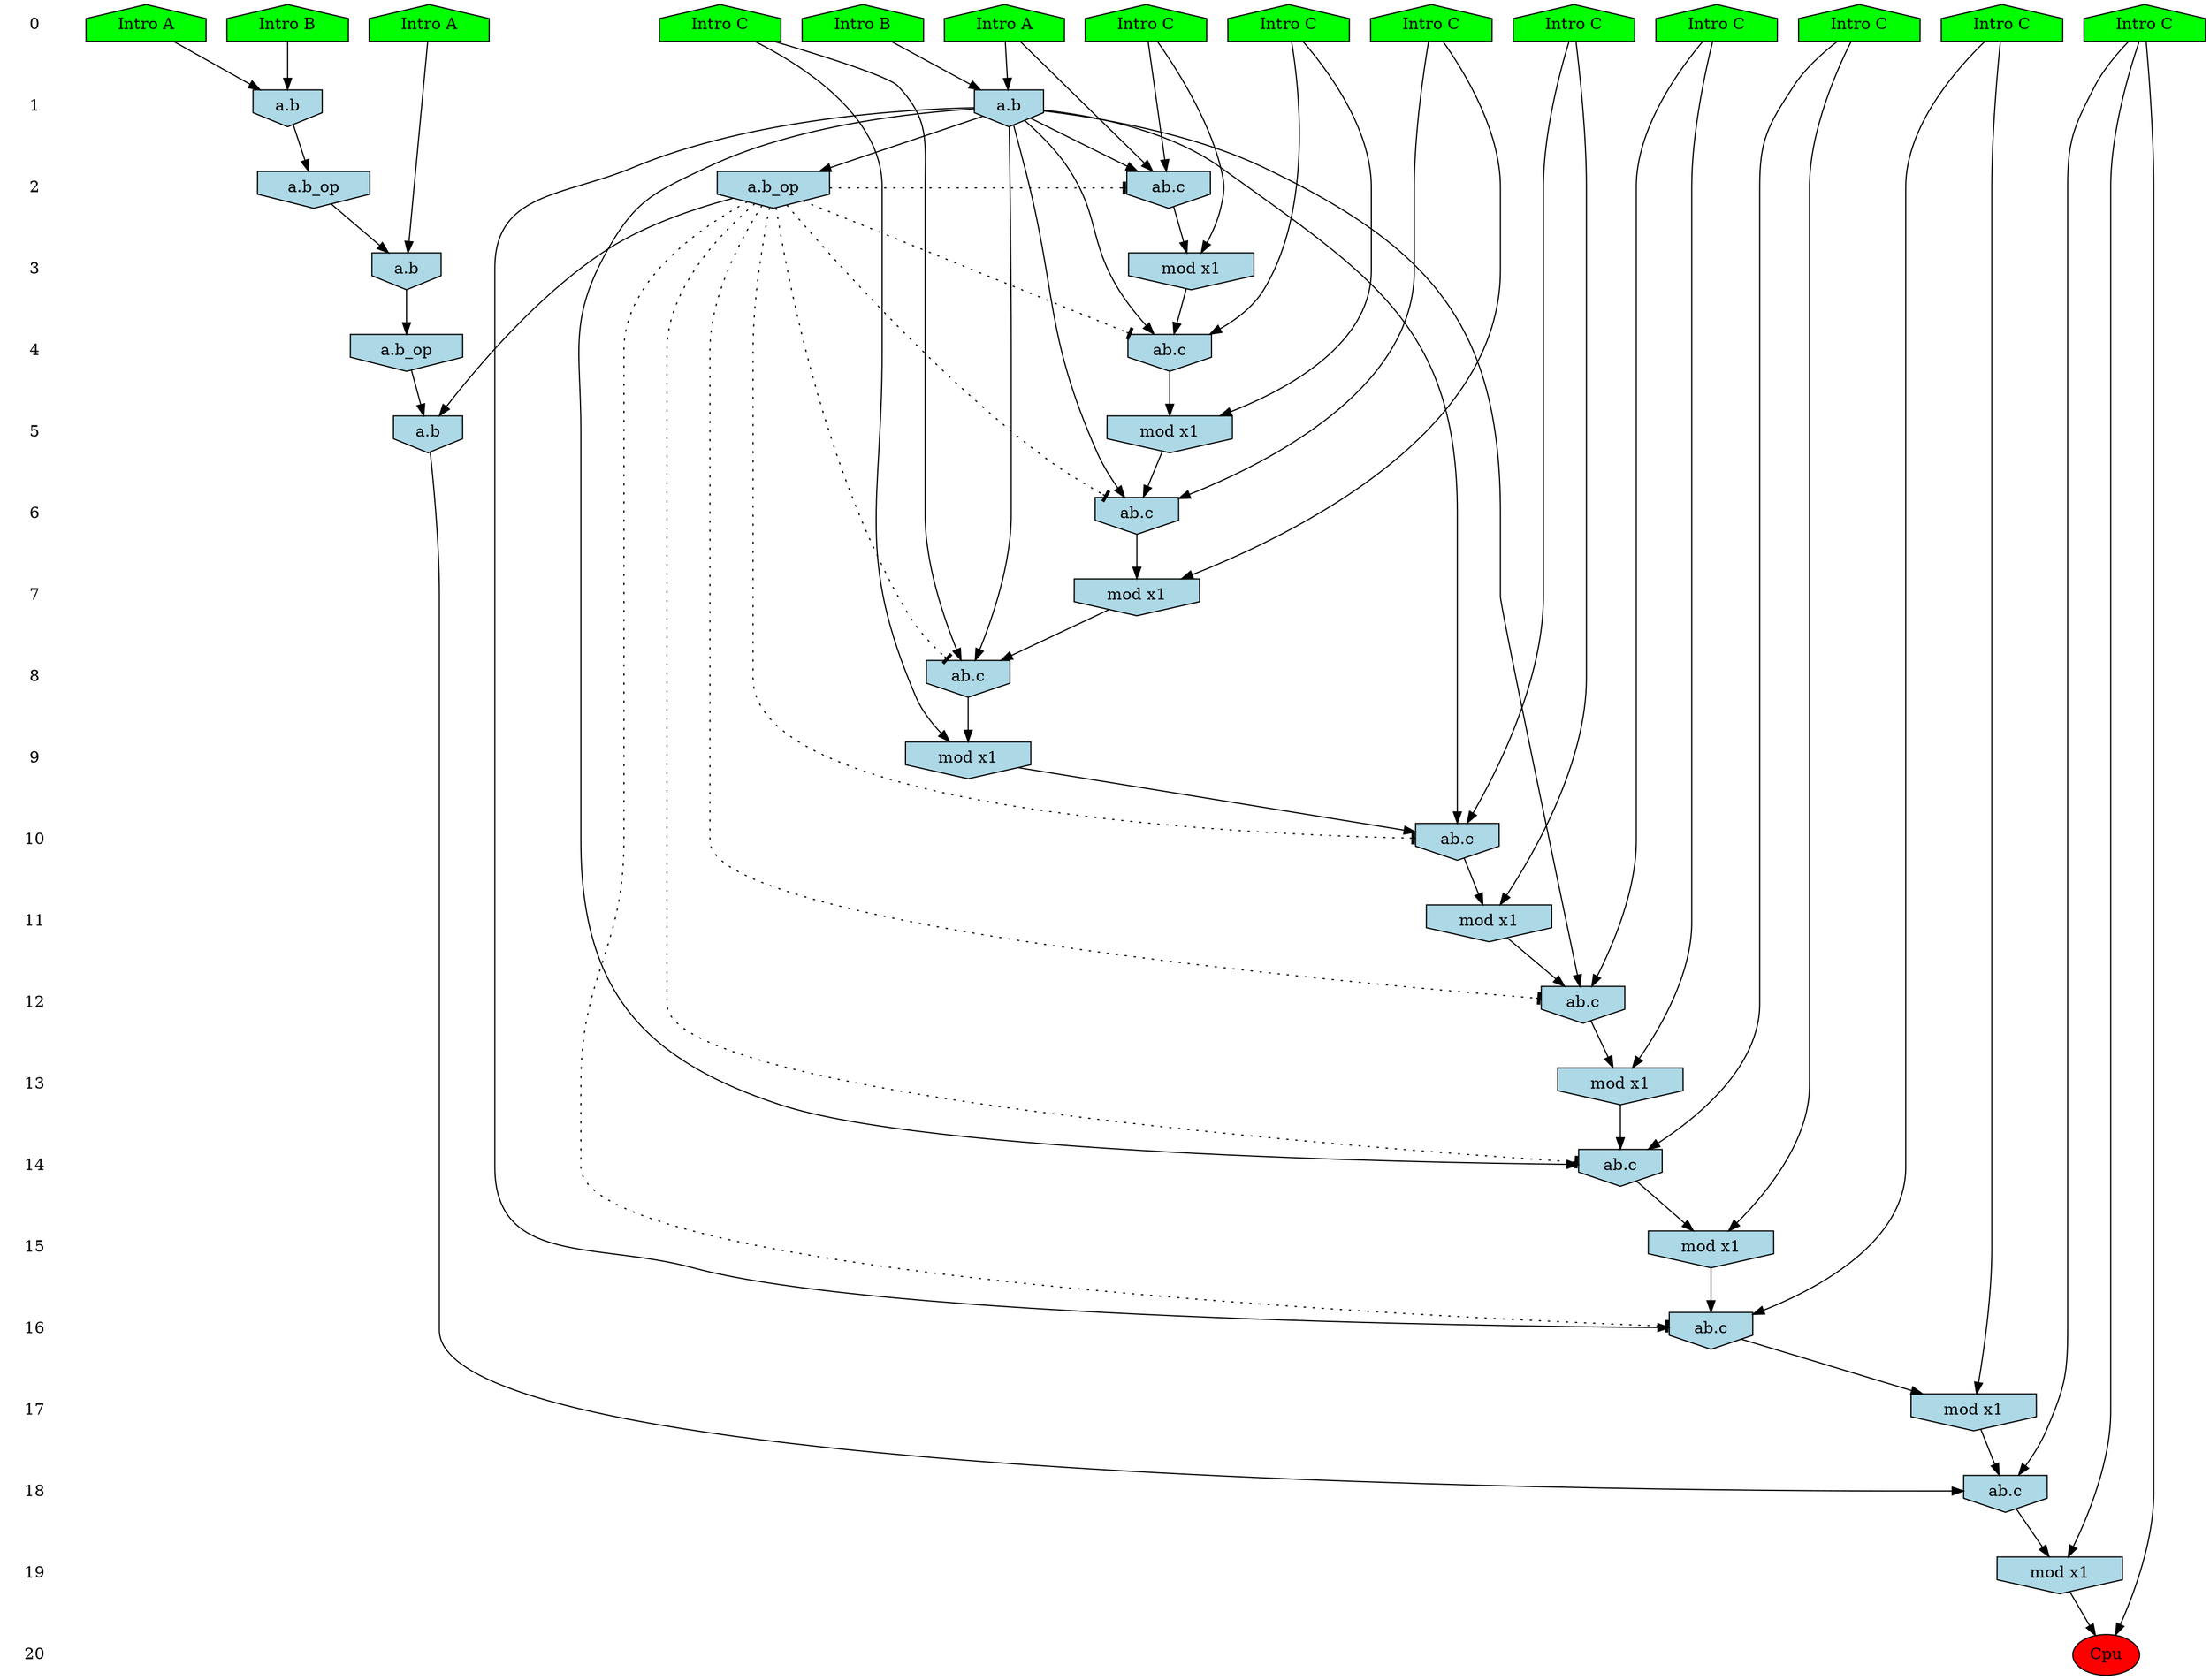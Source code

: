/* Compression of 1 causal flows obtained in average at 1.877317E+01 t.u */
/* Compressed causal flows were: [3393] */
digraph G{
 ranksep=.5 ; 
{ rank = same ; "0" [shape=plaintext] ; node_1 [label ="Intro B", shape=house, style=filled, fillcolor=green] ;
node_2 [label ="Intro A", shape=house, style=filled, fillcolor=green] ;
node_3 [label ="Intro A", shape=house, style=filled, fillcolor=green] ;
node_4 [label ="Intro B", shape=house, style=filled, fillcolor=green] ;
node_5 [label ="Intro A", shape=house, style=filled, fillcolor=green] ;
node_6 [label ="Intro C", shape=house, style=filled, fillcolor=green] ;
node_7 [label ="Intro C", shape=house, style=filled, fillcolor=green] ;
node_8 [label ="Intro C", shape=house, style=filled, fillcolor=green] ;
node_9 [label ="Intro C", shape=house, style=filled, fillcolor=green] ;
node_10 [label ="Intro C", shape=house, style=filled, fillcolor=green] ;
node_11 [label ="Intro C", shape=house, style=filled, fillcolor=green] ;
node_12 [label ="Intro C", shape=house, style=filled, fillcolor=green] ;
node_13 [label ="Intro C", shape=house, style=filled, fillcolor=green] ;
node_14 [label ="Intro C", shape=house, style=filled, fillcolor=green] ;
}
{ rank = same ; "1" [shape=plaintext] ; node_15 [label="a.b", shape=invhouse, style=filled, fillcolor = lightblue] ;
node_16 [label="a.b", shape=invhouse, style=filled, fillcolor = lightblue] ;
}
{ rank = same ; "2" [shape=plaintext] ; node_17 [label="ab.c", shape=invhouse, style=filled, fillcolor = lightblue] ;
node_22 [label="a.b_op", shape=invhouse, style=filled, fillcolor = lightblue] ;
node_35 [label="a.b_op", shape=invhouse, style=filled, fillcolor = lightblue] ;
}
{ rank = same ; "3" [shape=plaintext] ; node_18 [label="mod x1", shape=invhouse, style=filled, fillcolor = lightblue] ;
node_24 [label="a.b", shape=invhouse, style=filled, fillcolor = lightblue] ;
}
{ rank = same ; "4" [shape=plaintext] ; node_19 [label="ab.c", shape=invhouse, style=filled, fillcolor = lightblue] ;
node_25 [label="a.b_op", shape=invhouse, style=filled, fillcolor = lightblue] ;
}
{ rank = same ; "5" [shape=plaintext] ; node_20 [label="mod x1", shape=invhouse, style=filled, fillcolor = lightblue] ;
node_36 [label="a.b", shape=invhouse, style=filled, fillcolor = lightblue] ;
}
{ rank = same ; "6" [shape=plaintext] ; node_21 [label="ab.c", shape=invhouse, style=filled, fillcolor = lightblue] ;
}
{ rank = same ; "7" [shape=plaintext] ; node_23 [label="mod x1", shape=invhouse, style=filled, fillcolor = lightblue] ;
}
{ rank = same ; "8" [shape=plaintext] ; node_26 [label="ab.c", shape=invhouse, style=filled, fillcolor = lightblue] ;
}
{ rank = same ; "9" [shape=plaintext] ; node_27 [label="mod x1", shape=invhouse, style=filled, fillcolor = lightblue] ;
}
{ rank = same ; "10" [shape=plaintext] ; node_28 [label="ab.c", shape=invhouse, style=filled, fillcolor = lightblue] ;
}
{ rank = same ; "11" [shape=plaintext] ; node_29 [label="mod x1", shape=invhouse, style=filled, fillcolor = lightblue] ;
}
{ rank = same ; "12" [shape=plaintext] ; node_30 [label="ab.c", shape=invhouse, style=filled, fillcolor = lightblue] ;
}
{ rank = same ; "13" [shape=plaintext] ; node_31 [label="mod x1", shape=invhouse, style=filled, fillcolor = lightblue] ;
}
{ rank = same ; "14" [shape=plaintext] ; node_32 [label="ab.c", shape=invhouse, style=filled, fillcolor = lightblue] ;
}
{ rank = same ; "15" [shape=plaintext] ; node_33 [label="mod x1", shape=invhouse, style=filled, fillcolor = lightblue] ;
}
{ rank = same ; "16" [shape=plaintext] ; node_34 [label="ab.c", shape=invhouse, style=filled, fillcolor = lightblue] ;
}
{ rank = same ; "17" [shape=plaintext] ; node_37 [label="mod x1", shape=invhouse, style=filled, fillcolor = lightblue] ;
}
{ rank = same ; "18" [shape=plaintext] ; node_38 [label="ab.c", shape=invhouse, style=filled, fillcolor = lightblue] ;
}
{ rank = same ; "19" [shape=plaintext] ; node_39 [label="mod x1", shape=invhouse, style=filled, fillcolor = lightblue] ;
}
{ rank = same ; "20" [shape=plaintext] ; node_40 [label ="Cpu", style=filled, fillcolor=red] ;
}
"0" -> "1" [style="invis"]; 
"1" -> "2" [style="invis"]; 
"2" -> "3" [style="invis"]; 
"3" -> "4" [style="invis"]; 
"4" -> "5" [style="invis"]; 
"5" -> "6" [style="invis"]; 
"6" -> "7" [style="invis"]; 
"7" -> "8" [style="invis"]; 
"8" -> "9" [style="invis"]; 
"9" -> "10" [style="invis"]; 
"10" -> "11" [style="invis"]; 
"11" -> "12" [style="invis"]; 
"12" -> "13" [style="invis"]; 
"13" -> "14" [style="invis"]; 
"14" -> "15" [style="invis"]; 
"15" -> "16" [style="invis"]; 
"16" -> "17" [style="invis"]; 
"17" -> "18" [style="invis"]; 
"18" -> "19" [style="invis"]; 
"19" -> "20" [style="invis"]; 
node_1 -> node_15
node_5 -> node_15
node_2 -> node_16
node_4 -> node_16
node_2 -> node_17
node_13 -> node_17
node_16 -> node_17
node_13 -> node_18
node_17 -> node_18
node_14 -> node_19
node_16 -> node_19
node_18 -> node_19
node_14 -> node_20
node_19 -> node_20
node_7 -> node_21
node_16 -> node_21
node_20 -> node_21
node_15 -> node_22
node_7 -> node_23
node_21 -> node_23
node_3 -> node_24
node_22 -> node_24
node_24 -> node_25
node_8 -> node_26
node_16 -> node_26
node_23 -> node_26
node_8 -> node_27
node_26 -> node_27
node_12 -> node_28
node_16 -> node_28
node_27 -> node_28
node_12 -> node_29
node_28 -> node_29
node_11 -> node_30
node_16 -> node_30
node_29 -> node_30
node_11 -> node_31
node_30 -> node_31
node_10 -> node_32
node_16 -> node_32
node_31 -> node_32
node_10 -> node_33
node_32 -> node_33
node_6 -> node_34
node_16 -> node_34
node_33 -> node_34
node_16 -> node_35
node_25 -> node_36
node_35 -> node_36
node_6 -> node_37
node_34 -> node_37
node_9 -> node_38
node_36 -> node_38
node_37 -> node_38
node_9 -> node_39
node_38 -> node_39
node_9 -> node_40
node_39 -> node_40
node_35 -> node_30 [style=dotted, arrowhead = tee] 
node_35 -> node_32 [style=dotted, arrowhead = tee] 
node_35 -> node_34 [style=dotted, arrowhead = tee] 
node_35 -> node_28 [style=dotted, arrowhead = tee] 
node_35 -> node_26 [style=dotted, arrowhead = tee] 
node_35 -> node_21 [style=dotted, arrowhead = tee] 
node_35 -> node_19 [style=dotted, arrowhead = tee] 
node_35 -> node_17 [style=dotted, arrowhead = tee] 
}
/*
 Dot generation time: 0.000204
*/